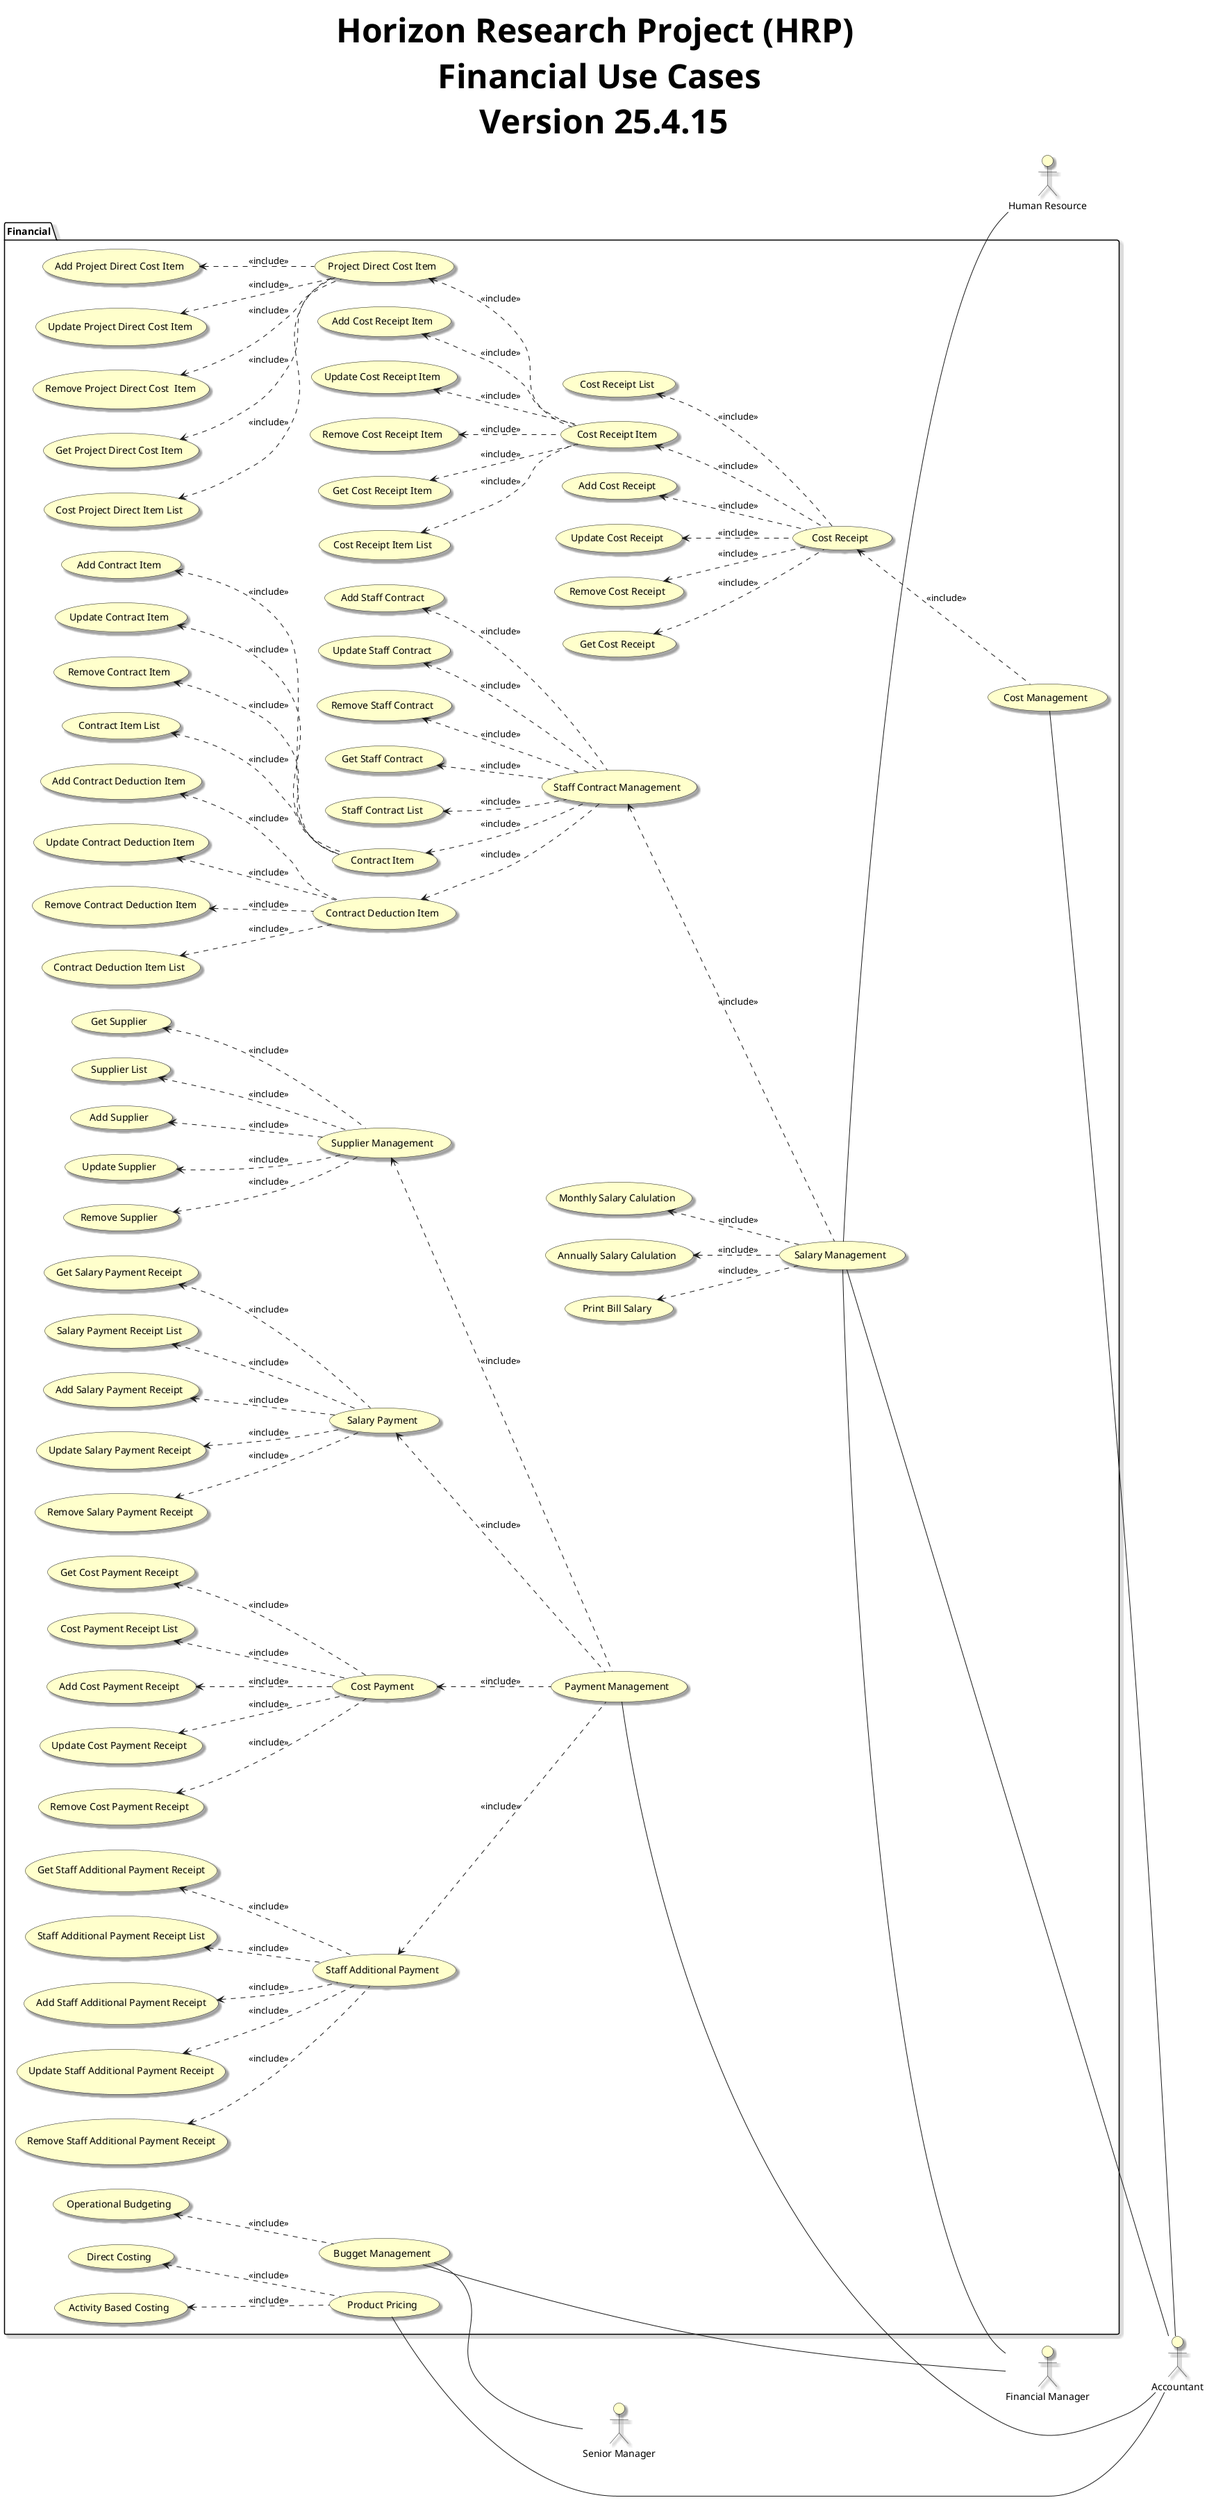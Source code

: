 @startuml
left to right direction

skinparam useCaseBackgroundColor #Business
skinparam actorBackgroundColor #Business
skinparam Shadowing True
skinparam TitleFontSize 48px

title Horizon Research Project (HRP) \n Financial Use Cases \n Version 25.4.15

:Financial Manager: as Fmanager
:Human Resource: as HR
:Accountant: as Accountant
:Senior Manager: as SeniorManager


package "Financial"{
    
    usecase "Activity Based Costing" as abc
    usecase "Direct Costing" as directCosting
    usecase "Bugget Management" as bugget
    usecase "Operational Budgeting" as buggeting
    usecase "Product Pricing" as pricing

    usecase "Cost Management" as costing
    usecase "Cost Receipt" as costReceipt
    usecase "Add Cost Receipt" as addCostReceipt
    usecase "Update Cost Receipt" as updateCostReceipt
    usecase "Remove Cost Receipt" as removeCostReceipt
    usecase "Get Cost Receipt" as getCostReceipt
    usecase "Cost Receipt List" as costReceiptList
    usecase "Cost Receipt Item" as costReceiptItem
    usecase "Add Cost Receipt Item" as addCostReceiptItem
    usecase "Update Cost Receipt Item" as updateCostReceiptItem
    usecase "Remove Cost Receipt Item" as removeCostReceiptItem
    usecase "Get Cost Receipt Item" as getCostReceiptItem
    usecase "Cost Receipt Item List" as costReceiptItemList
    usecase "Project Direct Cost Item" as projectDirectCostItem
    usecase "Add Project Direct Cost Item" as addProjectDirectCostItem
    usecase "Update Project Direct Cost Item" as updateProjectDirectCostItem
    usecase "Remove Project Direct Cost  Item" as removeProjectDirectCostItem
    usecase "Get Project Direct Cost Item" as getProjectDirectCostItem
    usecase "Cost Project Direct Item List" as projectDirectCostItemList

    usecase "Payment Management" as paymentManagement
    usecase "Supplier Management" as supplierManagement
    usecase "Add Supplier" as addSupplier
    usecase "Update Supplier" as updateSupplier
    usecase "Remove Supplier" as removeSupplier
    usecase "Get Supplier" as getSupplier
    usecase "Supplier List" as supplierList
    usecase "Salary Payment" as salaryPayment
    usecase "Add Salary Payment Receipt" as addSalaryPaymentReceipt
    usecase "Update Salary Payment Receipt" as updateSalaryPaymentReceipt
    usecase "Remove Salary Payment Receipt" as removeSalaryPaymentReceipt
    usecase "Get Salary Payment Receipt" as getSalaryPaymentReceipt
    usecase "Salary Payment Receipt List" as salaryPaymentReceiptList
    usecase "Cost Payment" as costPayment
    usecase "Add Cost Payment Receipt" as addCostPaymentReceipt
    usecase "Update Cost Payment Receipt" as updateCostPaymentReceipt
    usecase "Remove Cost Payment Receipt" as removeCostPaymentReceipt
    usecase "Get Cost Payment Receipt" as getCostPaymentReceipt
    usecase "Cost Payment Receipt List" as costPaymentReceiptList
    usecase "Staff Additional Payment" as staffAdditionalPayment
    usecase "Add Staff Additional Payment Receipt" as addStaffAdditionalPaymentReceipt
    usecase "Update Staff Additional Payment Receipt" as updateStaffAdditionalPaymentReceipt
    usecase "Remove Staff Additional Payment Receipt" as removeStaffAdditionalPaymentReceipt
    usecase "Get Staff Additional Payment Receipt" as getStaffAdditionalPaymentReceipt
    usecase "Staff Additional Payment Receipt List" as staffAdditionalPaymentReceiptList

    usecase "Salary Management" as salaryManagement
    usecase "Staff Contract Management" as staffContractManagement
    usecase "Add Staff Contract" as addStaffContract
    usecase "Update Staff Contract" as updateStaffContract
    usecase "Remove Staff Contract" as removeStaffContract
    usecase "Get Staff Contract" as getStaffContract
    usecase "Staff Contract List" as staffContractList
    usecase "Contract Item" as contractItem
    usecase "Add Contract Item" as addContractItem
    usecase "Update Contract Item" as updateContractItem
    usecase "Remove Contract Item" as removeContractItem
    usecase "Contract Item List" as contractItemList
    usecase "Contract Deduction Item" as contractDeductionItem
    usecase "Add Contract Deduction Item" as addContractDeductionItem
    usecase "Update Contract Deduction Item" as updateContractDeductionItem
    usecase "Remove Contract Deduction Item" as removeContractDeductionItem
    usecase "Contract Deduction Item List" as contractDeductionItemList
    usecase "Monthly Salary Calulation" as monthlySalaryCalculation
    usecase "Annually Salary Calulation" as annuallySalaryCalculation
    usecase "Print Bill Salary" as printBillSalary
}

salaryManagement -- Accountant
salaryManagement -- Fmanager
salaryManagement -- HR
costing -- Accountant
paymentManagement -- Accountant
pricing -- Accountant
bugget -- Fmanager
bugget -- SeniorManager


staffContractManagement <.. salaryManagement : <<include>>
addStaffContract <.. staffContractManagement : <<include>>
updateStaffContract <.. staffContractManagement : <<include>>
removeStaffContract <.. staffContractManagement : <<include>>
getStaffContract <.. staffContractManagement : <<include>>
staffContractList <.. staffContractManagement : <<include>>
contractItem <.. staffContractManagement : <<include>>
addContractItem <.. contractItem : <<include>>
updateContractItem <.. contractItem : <<include>>
removeContractItem <.. contractItem : <<include>>
contractItemList <.. contractItem : <<include>>
contractDeductionItem <.. staffContractManagement : <<include>>
addContractDeductionItem <.. contractDeductionItem : <<include>>
updateContractDeductionItem <.. contractDeductionItem : <<include>>
removeContractDeductionItem <.. contractDeductionItem : <<include>>
contractDeductionItemList <.. contractDeductionItem : <<include>>
monthlySalaryCalculation <.. salaryManagement : <<include>>
annuallySalaryCalculation <.. salaryManagement : <<include>>
printBillSalary <.. salaryManagement : <<include>>

supplierManagement <.. paymentManagement : <<include>>
addSupplier <.. supplierManagement : <<include>>
updateSupplier <.. supplierManagement : <<include>>
removeSupplier <.. supplierManagement : <<include>>
getSupplier <.. supplierManagement : <<include>>
supplierList <.. supplierManagement : <<include>>
salaryPayment <.. paymentManagement : <<include>>
addSalaryPaymentReceipt <.. salaryPayment : <<include>>
updateSalaryPaymentReceipt <.. salaryPayment : <<include>>
removeSalaryPaymentReceipt <.. salaryPayment : <<include>>
getSalaryPaymentReceipt <.. salaryPayment : <<include>>
salaryPaymentReceiptList <.. salaryPayment : <<include>>
costPayment <.. paymentManagement : <<include>>
addCostPaymentReceipt <.. costPayment : <<include>>
updateCostPaymentReceipt <.. costPayment : <<include>>
removeCostPaymentReceipt <.. costPayment : <<include>>
getCostPaymentReceipt <.. costPayment : <<include>>
costPaymentReceiptList <.. costPayment : <<include>>
staffAdditionalPayment <.. paymentManagement : <<include>>
addStaffAdditionalPaymentReceipt <.. staffAdditionalPayment : <<include>>
updateStaffAdditionalPaymentReceipt <.. staffAdditionalPayment : <<include>>
removeStaffAdditionalPaymentReceipt <.. staffAdditionalPayment : <<include>>
getStaffAdditionalPaymentReceipt <.. staffAdditionalPayment : <<include>>
staffAdditionalPaymentReceiptList <.. staffAdditionalPayment : <<include>>

costReceipt <.. costing : <<include>>
addCostReceipt <.. costReceipt : <<include>>
updateCostReceipt <.. costReceipt : <<include>>
removeCostReceipt <.. costReceipt : <<include>>
getCostReceipt <.. costReceipt : <<include>>
costReceiptList <.. costReceipt : <<include>>
costReceiptItem <.. costReceipt : <<include>>
addCostReceiptItem <.. costReceiptItem : <<include>>
updateCostReceiptItem <.. costReceiptItem : <<include>>
removeCostReceiptItem <.. costReceiptItem : <<include>>
getCostReceiptItem <.. costReceiptItem : <<include>>
costReceiptItemList <.. costReceiptItem : <<include>>
projectDirectCostItem <.. costReceiptItem : <<include>>
addProjectDirectCostItem <.. projectDirectCostItem : <<include>>
updateProjectDirectCostItem <.. projectDirectCostItem : <<include>>
removeProjectDirectCostItem <.. projectDirectCostItem : <<include>>
getProjectDirectCostItem <.. projectDirectCostItem : <<include>>
projectDirectCostItemList <.. projectDirectCostItem : <<include>>

buggeting <.. bugget : <<include>>
directCosting <.. pricing : <<include>>
abc <.. pricing : <<include>>

@enduml